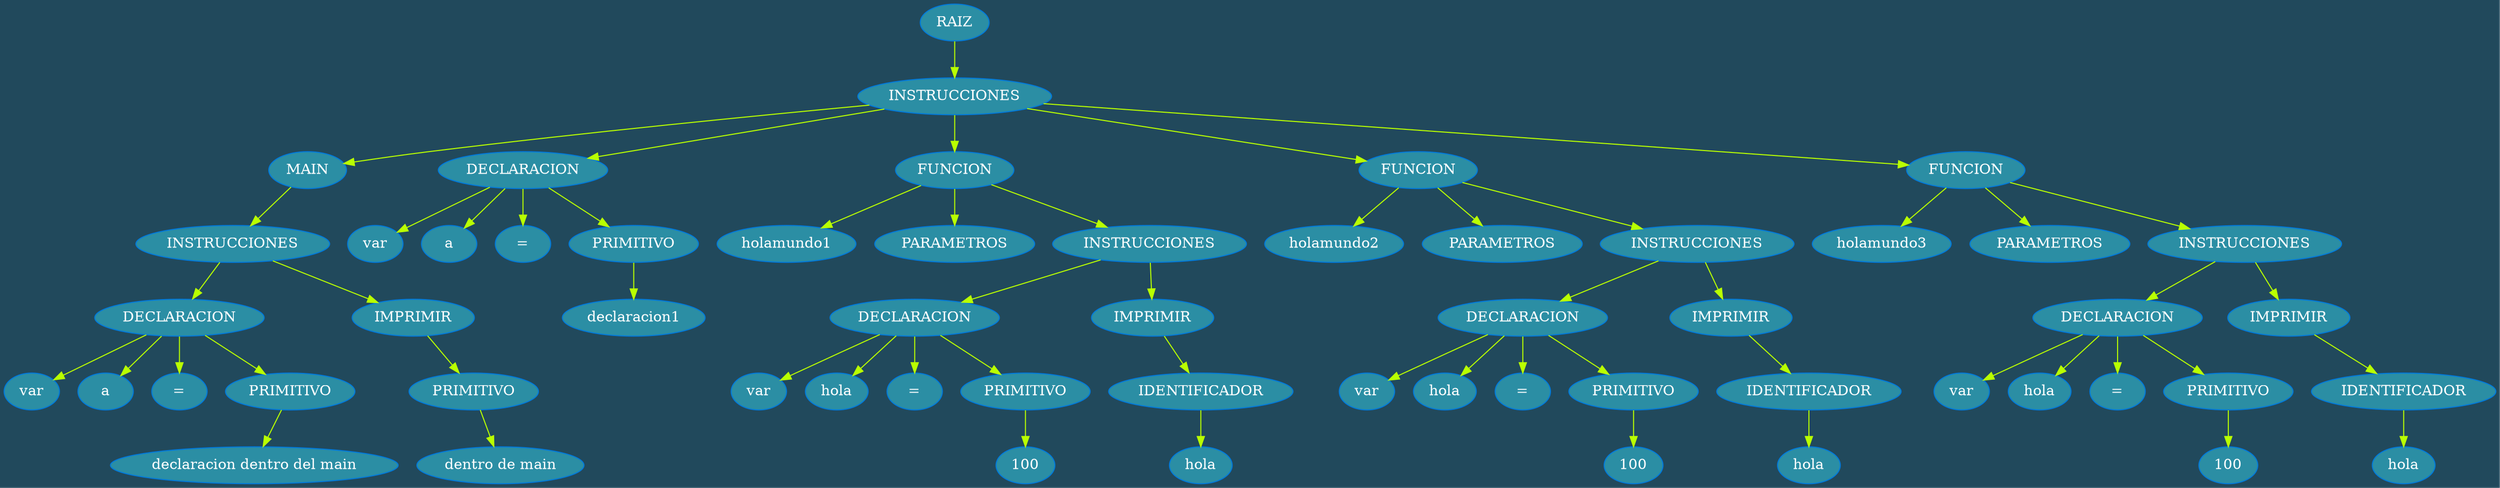 digraph {
bgcolor="#21495c ";
 edge[color ="#b9ff00"];
node[style="filled" fillcolor="#2b8ea4 " fontcolor="white" color ="#007add"]n0[label="RAIZ"];
n1[label="INSTRUCCIONES"];
n0->n1;
n2[label="MAIN"];
n1->n2;
n3[label="INSTRUCCIONES"];
n2->n3;
n4[label="DECLARACION"];
n3->n4;
n5[label="var"];
n4->n5;
n6[label="a"];
n4->n6;
n7[label="="];
n4->n7;
n8[label="PRIMITIVO"];
n4->n8;
n9[label="declaracion dentro del main"];
n8->n9;
n10[label="IMPRIMIR"];
n3->n10;
n11[label="PRIMITIVO"];
n10->n11;
n12[label="dentro de main"];
n11->n12;
n13[label="DECLARACION"];
n1->n13;
n14[label="var"];
n13->n14;
n15[label="a"];
n13->n15;
n16[label="="];
n13->n16;
n17[label="PRIMITIVO"];
n13->n17;
n18[label="declaracion1"];
n17->n18;
n19[label="FUNCION"];
n1->n19;
n20[label="holamundo1"];
n19->n20;
n21[label="PARAMETROS"];
n19->n21;
n22[label="INSTRUCCIONES"];
n19->n22;
n23[label="DECLARACION"];
n22->n23;
n24[label="var"];
n23->n24;
n25[label="hola"];
n23->n25;
n26[label="="];
n23->n26;
n27[label="PRIMITIVO"];
n23->n27;
n28[label="100"];
n27->n28;
n29[label="IMPRIMIR"];
n22->n29;
n30[label="IDENTIFICADOR"];
n29->n30;
n31[label="hola"];
n30->n31;
n32[label="FUNCION"];
n1->n32;
n33[label="holamundo2"];
n32->n33;
n34[label="PARAMETROS"];
n32->n34;
n35[label="INSTRUCCIONES"];
n32->n35;
n36[label="DECLARACION"];
n35->n36;
n37[label="var"];
n36->n37;
n38[label="hola"];
n36->n38;
n39[label="="];
n36->n39;
n40[label="PRIMITIVO"];
n36->n40;
n41[label="100"];
n40->n41;
n42[label="IMPRIMIR"];
n35->n42;
n43[label="IDENTIFICADOR"];
n42->n43;
n44[label="hola"];
n43->n44;
n45[label="FUNCION"];
n1->n45;
n46[label="holamundo3"];
n45->n46;
n47[label="PARAMETROS"];
n45->n47;
n48[label="INSTRUCCIONES"];
n45->n48;
n49[label="DECLARACION"];
n48->n49;
n50[label="var"];
n49->n50;
n51[label="hola"];
n49->n51;
n52[label="="];
n49->n52;
n53[label="PRIMITIVO"];
n49->n53;
n54[label="100"];
n53->n54;
n55[label="IMPRIMIR"];
n48->n55;
n56[label="IDENTIFICADOR"];
n55->n56;
n57[label="hola"];
n56->n57;
}